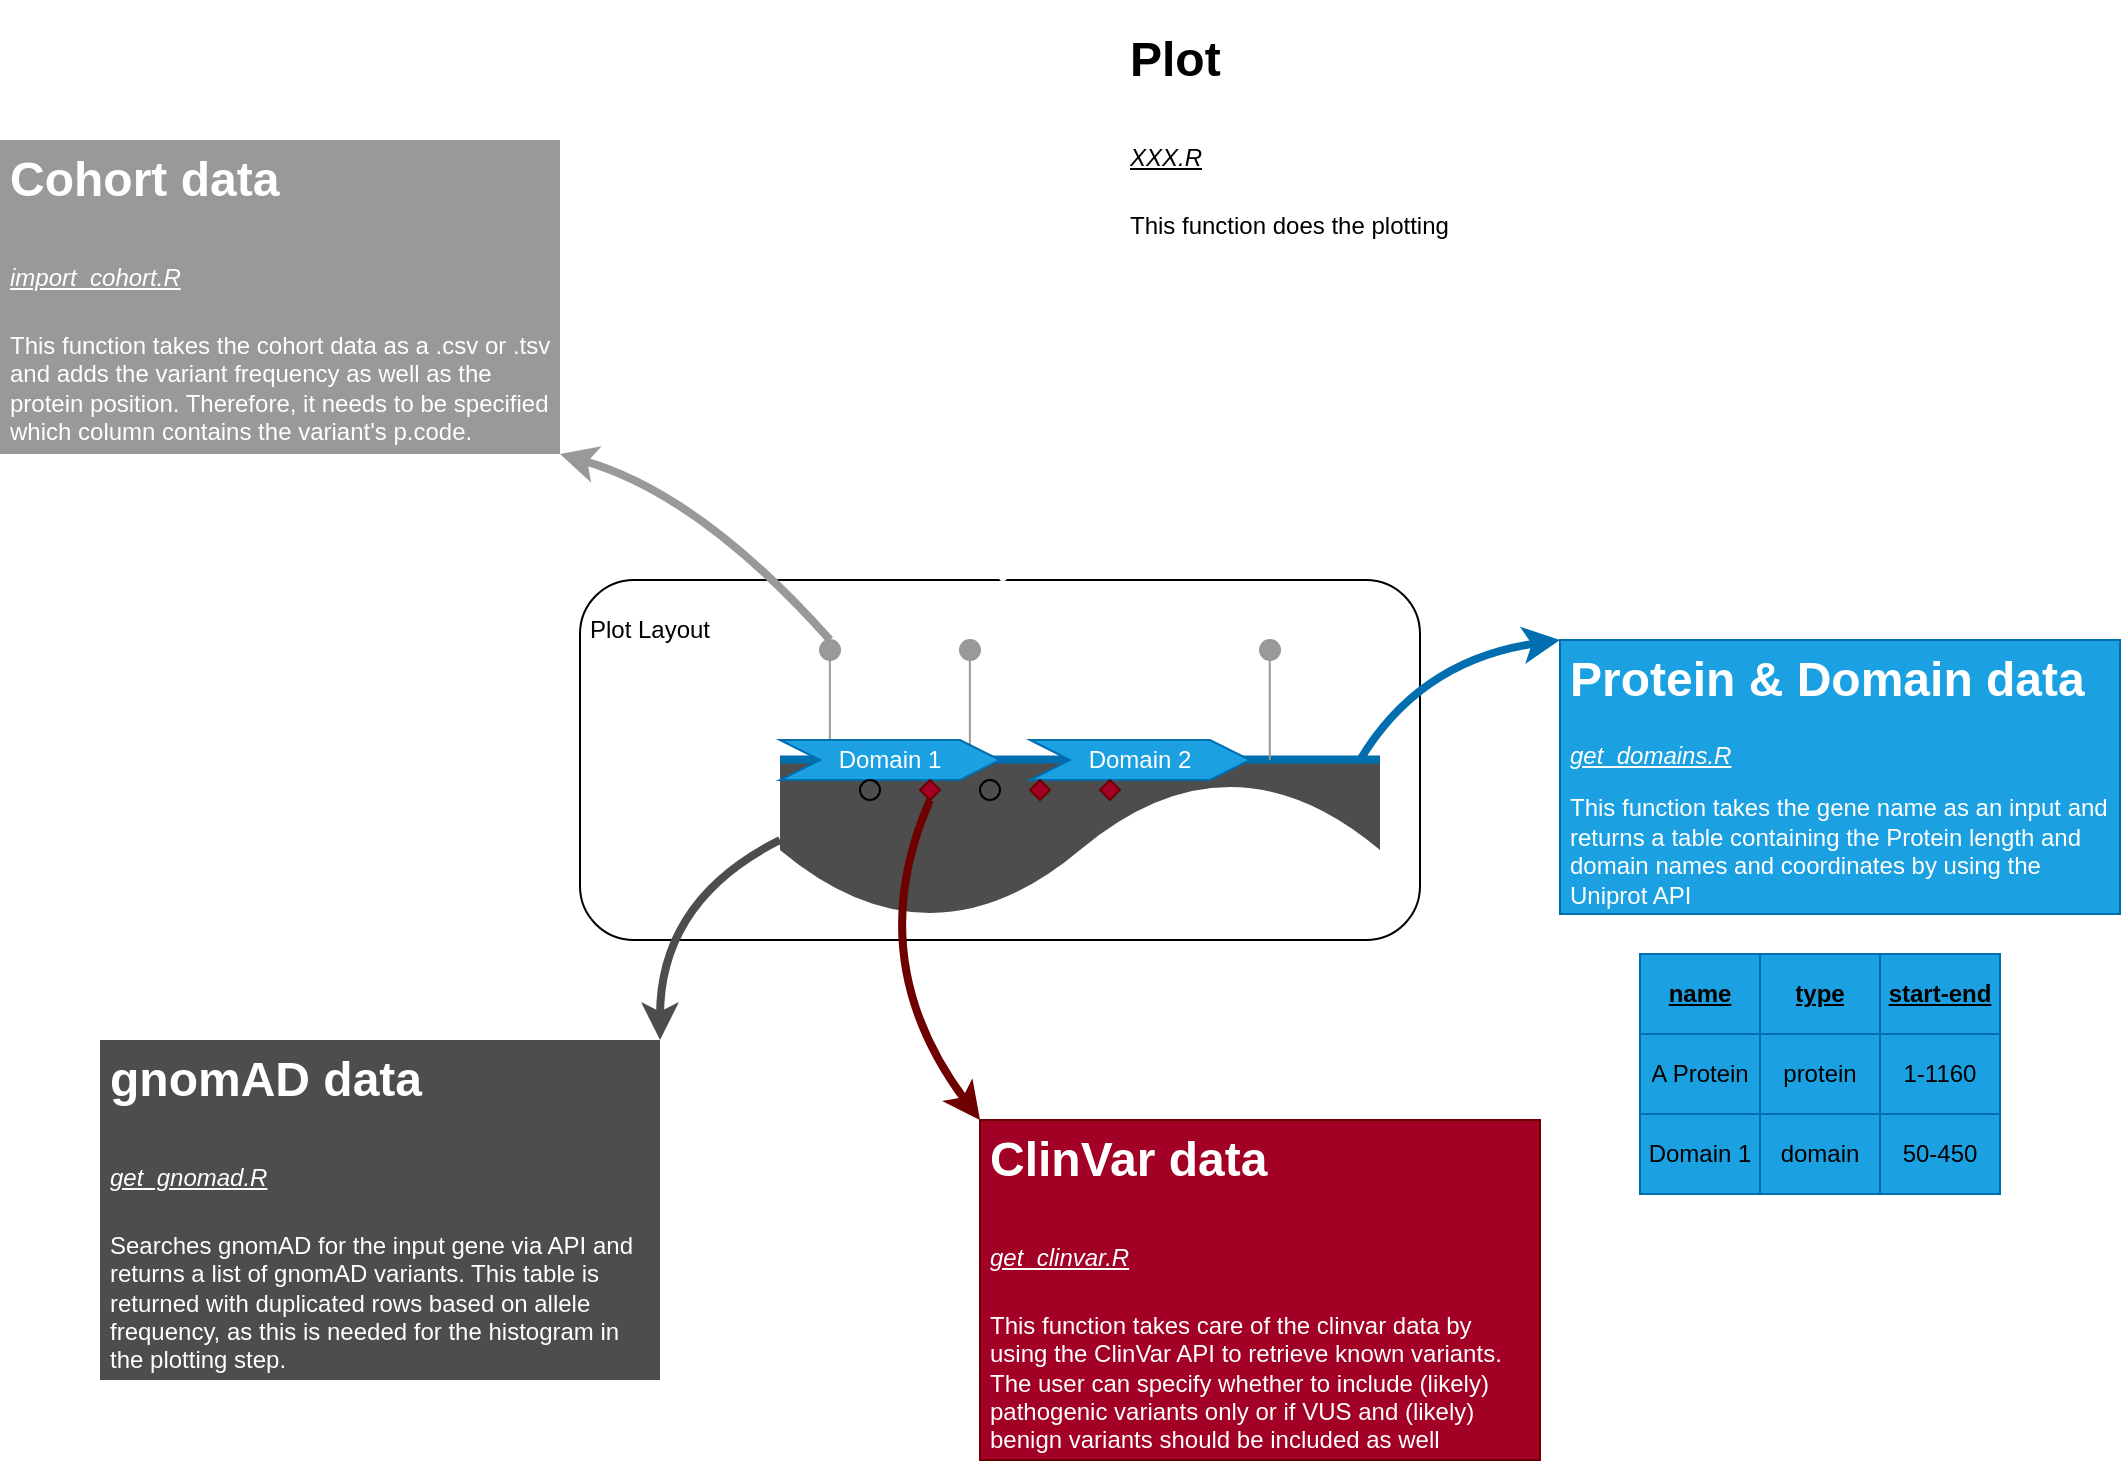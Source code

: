 <mxfile>
    <diagram id="cFt7la1Gk6weGgbceIwt" name="Page-1">
        <mxGraphModel dx="853" dy="658" grid="1" gridSize="10" guides="1" tooltips="1" connect="1" arrows="1" fold="1" page="1" pageScale="1" pageWidth="1169" pageHeight="827" math="0" shadow="0">
            <root>
                <mxCell id="0"/>
                <mxCell id="1" parent="0"/>
                <mxCell id="2" value="" style="rounded=1;whiteSpace=wrap;html=1;fillColor=none;" parent="1" vertex="1">
                    <mxGeometry x="360" y="333" width="420" height="180" as="geometry"/>
                </mxCell>
                <mxCell id="19" value="" style="shape=document;whiteSpace=wrap;html=1;boundedLbl=1;strokeColor=none;fillColor=#4D4D4D;size=0.875;" parent="1" vertex="1">
                    <mxGeometry x="460" y="423" width="300" height="80" as="geometry"/>
                </mxCell>
                <mxCell id="4" value="" style="endArrow=none;html=1;fillColor=#1ba1e2;strokeColor=#006EAF;strokeWidth=4;" parent="1" edge="1">
                    <mxGeometry width="50" height="50" relative="1" as="geometry">
                        <mxPoint x="460" y="422.71" as="sourcePoint"/>
                        <mxPoint x="760" y="422.71" as="targetPoint"/>
                    </mxGeometry>
                </mxCell>
                <mxCell id="5" value="" style="endArrow=none;html=1;strokeColor=#999999;" parent="1" edge="1">
                    <mxGeometry width="50" height="50" relative="1" as="geometry">
                        <mxPoint x="484.92" y="423" as="sourcePoint"/>
                        <mxPoint x="484.92" y="373" as="targetPoint"/>
                    </mxGeometry>
                </mxCell>
                <mxCell id="6" value="" style="endArrow=none;html=1;strokeColor=#999999;" parent="1" edge="1">
                    <mxGeometry width="50" height="50" relative="1" as="geometry">
                        <mxPoint x="554.92" y="423" as="sourcePoint"/>
                        <mxPoint x="554.92" y="373" as="targetPoint"/>
                    </mxGeometry>
                </mxCell>
                <mxCell id="7" value="" style="endArrow=none;html=1;strokeColor=#999999;" parent="1" edge="1">
                    <mxGeometry width="50" height="50" relative="1" as="geometry">
                        <mxPoint x="704.88" y="423" as="sourcePoint"/>
                        <mxPoint x="704.88" y="373" as="targetPoint"/>
                    </mxGeometry>
                </mxCell>
                <mxCell id="8" value="" style="ellipse;whiteSpace=wrap;html=1;aspect=fixed;fillColor=#999999;strokeColor=#999999;" parent="1" vertex="1">
                    <mxGeometry x="480" y="363" width="10" height="10" as="geometry"/>
                </mxCell>
                <mxCell id="9" value="" style="ellipse;whiteSpace=wrap;html=1;aspect=fixed;fillColor=#999999;strokeColor=#999999;" parent="1" vertex="1">
                    <mxGeometry x="550" y="363" width="10" height="10" as="geometry"/>
                </mxCell>
                <mxCell id="10" value="" style="ellipse;whiteSpace=wrap;html=1;aspect=fixed;fillColor=#999999;strokeColor=#999999;" parent="1" vertex="1">
                    <mxGeometry x="700" y="363" width="10" height="10" as="geometry"/>
                </mxCell>
                <mxCell id="11" value="Domain 1&lt;span style=&quot;color: rgba(0, 0, 0, 0); font-family: monospace; font-size: 0px; text-align: start;&quot;&gt;%3CmxGraphModel%3E%3Croot%3E%3CmxCell%20id%3D%220%22%2F%3E%3CmxCell%20id%3D%221%22%20parent%3D%220%22%2F%3E%3CmxCell%20id%3D%222%22%20value%3D%22%22%20style%3D%22ellipse%3BwhiteSpace%3Dwrap%3Bhtml%3D1%3Baspect%3Dfixed%3BfillColor%3D%23f0f0f0%3B%22%20vertex%3D%221%22%20parent%3D%221%22%3E%3CmxGeometry%20x%3D%22330%22%20y%3D%22520%22%20width%3D%2210%22%20height%3D%2210%22%20as%3D%22geometry%22%2F%3E%3C%2FmxCell%3E%3C%2Froot%3E%3C%2FmxGraphModel%3E&lt;/span&gt;" style="shape=step;perimeter=stepPerimeter;whiteSpace=wrap;html=1;fixedSize=1;fillColor=#1ba1e2;fontColor=#ffffff;strokeColor=#006EAF;" parent="1" vertex="1">
                    <mxGeometry x="460" y="413" width="110" height="20" as="geometry"/>
                </mxCell>
                <mxCell id="12" value="Domain 2&lt;span style=&quot;color: rgba(0, 0, 0, 0); font-family: monospace; font-size: 0px; text-align: start;&quot;&gt;%3CmxGraphModel%3E%3Croot%3E%3CmxCell%20id%3D%220%22%2F%3E%3CmxCell%20id%3D%221%22%20parent%3D%220%22%2F%3E%3CmxCell%20id%3D%222%22%20value%3D%22%22%20style%3D%22ellipse%3BwhiteSpace%3Dwrap%3Bhtml%3D1%3Baspect%3Dfixed%3BfillColor%3D%23f0f0f0%3B%22%20vertex%3D%221%22%20parent%3D%221%22%3E%3CmxGeometry%20x%3D%22330%22%20y%3D%22520%22%20width%3D%2210%22%20height%3D%2210%22%20as%3D%22geometry%22%2F%3E%3C%2FmxCell%3E%3C%2Froot%3E%3C%2FmxGraphModel%3&lt;/span&gt;" style="shape=step;perimeter=stepPerimeter;whiteSpace=wrap;html=1;fixedSize=1;fillColor=#1ba1e2;fontColor=#ffffff;strokeColor=#006EAF;" parent="1" vertex="1">
                    <mxGeometry x="585" y="413" width="110" height="20" as="geometry"/>
                </mxCell>
                <mxCell id="13" value="Plot Layout" style="text;html=1;strokeColor=none;fillColor=none;align=center;verticalAlign=middle;whiteSpace=wrap;rounded=0;" parent="1" vertex="1">
                    <mxGeometry x="360" y="343" width="70" height="30" as="geometry"/>
                </mxCell>
                <mxCell id="21" value="" style="ellipse;whiteSpace=wrap;html=1;aspect=fixed;fillColor=#4D4D4D;strokeColor=#000000;" parent="1" vertex="1">
                    <mxGeometry x="500" y="433" width="10" height="10" as="geometry"/>
                </mxCell>
                <mxCell id="22" value="" style="ellipse;whiteSpace=wrap;html=1;aspect=fixed;fillColor=#4D4D4D;strokeColor=#000000;" parent="1" vertex="1">
                    <mxGeometry x="560" y="433" width="10" height="10" as="geometry"/>
                </mxCell>
                <mxCell id="23" value="" style="rhombus;whiteSpace=wrap;html=1;strokeColor=#6F0000;fillColor=#a20025;fontColor=#ffffff;" parent="1" vertex="1">
                    <mxGeometry x="530" y="433" width="10" height="10" as="geometry"/>
                </mxCell>
                <mxCell id="24" value="" style="rhombus;whiteSpace=wrap;html=1;strokeColor=#6F0000;fillColor=#a20025;fontColor=#ffffff;" parent="1" vertex="1">
                    <mxGeometry x="585" y="433" width="10" height="10" as="geometry"/>
                </mxCell>
                <mxCell id="25" value="" style="rhombus;whiteSpace=wrap;html=1;strokeColor=#6F0000;fillColor=#a20025;fontColor=#ffffff;" parent="1" vertex="1">
                    <mxGeometry x="620" y="433" width="10" height="10" as="geometry"/>
                </mxCell>
                <mxCell id="28" value="&lt;h1&gt;Protein &amp;amp; Domain data&lt;/h1&gt;&lt;p&gt;&lt;u&gt;&lt;i&gt;get_domains.R&lt;/i&gt;&lt;/u&gt;&lt;/p&gt;&lt;p&gt;This function takes the gene name as an input and returns a table containing the Protein length and domain names and coordinates by using the Uniprot API&lt;/p&gt;" style="text;html=1;strokeColor=#006EAF;fillColor=#1ba1e2;spacing=5;spacingTop=-20;whiteSpace=wrap;overflow=hidden;rounded=0;fontColor=#ffffff;" parent="1" vertex="1">
                    <mxGeometry x="850" y="363" width="280" height="137" as="geometry"/>
                </mxCell>
                <mxCell id="29" value="" style="curved=1;endArrow=classic;html=1;strokeColor=#006EAF;strokeWidth=4;entryX=0;entryY=0;entryDx=0;entryDy=0;fillColor=#1ba1e2;" parent="1" target="28" edge="1">
                    <mxGeometry width="50" height="50" relative="1" as="geometry">
                        <mxPoint x="750" y="423" as="sourcePoint"/>
                        <mxPoint x="810" y="373" as="targetPoint"/>
                        <Array as="points">
                            <mxPoint x="780" y="373"/>
                        </Array>
                    </mxGeometry>
                </mxCell>
                <mxCell id="30" value="" style="shape=table;html=1;whiteSpace=wrap;startSize=0;container=1;collapsible=0;childLayout=tableLayout;strokeColor=#006EAF;fillColor=#1ba1e2;fontColor=#ffffff;" parent="1" vertex="1">
                    <mxGeometry x="890" y="520" width="180" height="120" as="geometry"/>
                </mxCell>
                <mxCell id="31" value="" style="shape=tableRow;horizontal=0;startSize=0;swimlaneHead=0;swimlaneBody=0;top=0;left=0;bottom=0;right=0;collapsible=0;dropTarget=0;fillColor=none;points=[[0,0.5],[1,0.5]];portConstraint=eastwest;strokeColor=default;" parent="30" vertex="1">
                    <mxGeometry width="180" height="40" as="geometry"/>
                </mxCell>
                <mxCell id="32" value="&lt;b&gt;&lt;u&gt;name&lt;/u&gt;&lt;/b&gt;" style="shape=partialRectangle;html=1;whiteSpace=wrap;connectable=0;fillColor=none;top=0;left=0;bottom=0;right=0;overflow=hidden;strokeColor=default;" parent="31" vertex="1">
                    <mxGeometry width="60" height="40" as="geometry">
                        <mxRectangle width="60" height="40" as="alternateBounds"/>
                    </mxGeometry>
                </mxCell>
                <mxCell id="33" value="&lt;b&gt;&lt;u&gt;type&lt;/u&gt;&lt;/b&gt;" style="shape=partialRectangle;html=1;whiteSpace=wrap;connectable=0;fillColor=none;top=0;left=0;bottom=0;right=0;overflow=hidden;strokeColor=default;" parent="31" vertex="1">
                    <mxGeometry x="60" width="60" height="40" as="geometry">
                        <mxRectangle width="60" height="40" as="alternateBounds"/>
                    </mxGeometry>
                </mxCell>
                <mxCell id="34" value="&lt;b&gt;&lt;u&gt;start-end&lt;/u&gt;&lt;/b&gt;" style="shape=partialRectangle;html=1;whiteSpace=wrap;connectable=0;fillColor=none;top=0;left=0;bottom=0;right=0;overflow=hidden;strokeColor=default;" parent="31" vertex="1">
                    <mxGeometry x="120" width="60" height="40" as="geometry">
                        <mxRectangle width="60" height="40" as="alternateBounds"/>
                    </mxGeometry>
                </mxCell>
                <mxCell id="35" value="" style="shape=tableRow;horizontal=0;startSize=0;swimlaneHead=0;swimlaneBody=0;top=0;left=0;bottom=0;right=0;collapsible=0;dropTarget=0;fillColor=none;points=[[0,0.5],[1,0.5]];portConstraint=eastwest;strokeColor=default;" parent="30" vertex="1">
                    <mxGeometry y="40" width="180" height="40" as="geometry"/>
                </mxCell>
                <mxCell id="36" value="A Protein" style="shape=partialRectangle;html=1;whiteSpace=wrap;connectable=0;fillColor=none;top=0;left=0;bottom=0;right=0;overflow=hidden;strokeColor=default;" parent="35" vertex="1">
                    <mxGeometry width="60" height="40" as="geometry">
                        <mxRectangle width="60" height="40" as="alternateBounds"/>
                    </mxGeometry>
                </mxCell>
                <mxCell id="37" value="protein" style="shape=partialRectangle;html=1;whiteSpace=wrap;connectable=0;fillColor=none;top=0;left=0;bottom=0;right=0;overflow=hidden;strokeColor=default;" parent="35" vertex="1">
                    <mxGeometry x="60" width="60" height="40" as="geometry">
                        <mxRectangle width="60" height="40" as="alternateBounds"/>
                    </mxGeometry>
                </mxCell>
                <mxCell id="38" value="1-1160" style="shape=partialRectangle;html=1;whiteSpace=wrap;connectable=0;fillColor=none;top=0;left=0;bottom=0;right=0;overflow=hidden;strokeColor=default;" parent="35" vertex="1">
                    <mxGeometry x="120" width="60" height="40" as="geometry">
                        <mxRectangle width="60" height="40" as="alternateBounds"/>
                    </mxGeometry>
                </mxCell>
                <mxCell id="39" value="" style="shape=tableRow;horizontal=0;startSize=0;swimlaneHead=0;swimlaneBody=0;top=0;left=0;bottom=0;right=0;collapsible=0;dropTarget=0;fillColor=none;points=[[0,0.5],[1,0.5]];portConstraint=eastwest;strokeColor=default;" parent="30" vertex="1">
                    <mxGeometry y="80" width="180" height="40" as="geometry"/>
                </mxCell>
                <mxCell id="40" value="Domain 1" style="shape=partialRectangle;html=1;whiteSpace=wrap;connectable=0;fillColor=none;top=0;left=0;bottom=0;right=0;overflow=hidden;strokeColor=default;" parent="39" vertex="1">
                    <mxGeometry width="60" height="40" as="geometry">
                        <mxRectangle width="60" height="40" as="alternateBounds"/>
                    </mxGeometry>
                </mxCell>
                <mxCell id="41" value="domain" style="shape=partialRectangle;html=1;whiteSpace=wrap;connectable=0;fillColor=none;top=0;left=0;bottom=0;right=0;overflow=hidden;strokeColor=default;" parent="39" vertex="1">
                    <mxGeometry x="60" width="60" height="40" as="geometry">
                        <mxRectangle width="60" height="40" as="alternateBounds"/>
                    </mxGeometry>
                </mxCell>
                <mxCell id="42" value="50-450" style="shape=partialRectangle;html=1;whiteSpace=wrap;connectable=0;fillColor=none;top=0;left=0;bottom=0;right=0;overflow=hidden;pointerEvents=1;strokeColor=default;" parent="39" vertex="1">
                    <mxGeometry x="120" width="60" height="40" as="geometry">
                        <mxRectangle width="60" height="40" as="alternateBounds"/>
                    </mxGeometry>
                </mxCell>
                <mxCell id="57" value="" style="endArrow=classic;html=1;strokeColor=#999999;strokeWidth=4;fillColor=#1ba1e2;entryX=1;entryY=1;entryDx=0;entryDy=0;curved=1;exitX=0.5;exitY=0;exitDx=0;exitDy=0;" parent="1" source="8" target="58" edge="1">
                    <mxGeometry width="50" height="50" relative="1" as="geometry">
                        <mxPoint x="490" y="313" as="sourcePoint"/>
                        <mxPoint x="490" y="193" as="targetPoint"/>
                        <Array as="points">
                            <mxPoint x="420" y="290"/>
                        </Array>
                    </mxGeometry>
                </mxCell>
                <mxCell id="58" value="&lt;h1&gt;&lt;span style=&quot;background-color: initial;&quot;&gt;Cohort data&lt;/span&gt;&lt;/h1&gt;&lt;h1&gt;&lt;span style=&quot;background-color: initial;&quot;&gt;&lt;i style=&quot;font-size: 12px; font-weight: normal; text-decoration-line: underline;&quot;&gt;import_cohort.R&lt;/i&gt;&lt;/span&gt;&lt;br&gt;&lt;/h1&gt;&lt;p&gt;This function takes the cohort data as a .csv or .tsv and adds the variant frequency as well as the protein position. Therefore, it needs to be specified which column contains the variant's p.code.&lt;/p&gt;" style="text;html=1;strokeColor=none;fillColor=#999999;spacing=5;spacingTop=-20;whiteSpace=wrap;overflow=hidden;rounded=0;fontColor=#ffffff;" parent="1" vertex="1">
                    <mxGeometry x="70" y="113" width="280" height="157" as="geometry"/>
                </mxCell>
                <mxCell id="59" value="" style="endArrow=classic;html=1;strokeColor=#6F0000;strokeWidth=4;fillColor=#a20025;curved=1;exitX=0.5;exitY=1;exitDx=0;exitDy=0;entryX=0;entryY=0;entryDx=0;entryDy=0;" parent="1" source="23" target="60" edge="1">
                    <mxGeometry width="50" height="50" relative="1" as="geometry">
                        <mxPoint x="540" y="701.71" as="sourcePoint"/>
                        <mxPoint x="535" y="603" as="targetPoint"/>
                        <Array as="points">
                            <mxPoint x="500" y="523"/>
                        </Array>
                    </mxGeometry>
                </mxCell>
                <mxCell id="60" value="&lt;h1&gt;&lt;span style=&quot;background-color: initial;&quot;&gt;ClinVar data&lt;/span&gt;&lt;/h1&gt;&lt;h1&gt;&lt;span style=&quot;background-color: initial;&quot;&gt;&lt;i style=&quot;font-size: 12px; font-weight: normal; text-decoration-line: underline;&quot;&gt;get_clinvar.R&lt;/i&gt;&lt;/span&gt;&lt;br&gt;&lt;/h1&gt;&lt;p&gt;This function takes care of the clinvar data by using the ClinVar API to retrieve known variants. The user can specify whether to include (likely) pathogenic variants only or if VUS and (likely) benign variants should be included as well&lt;/p&gt;" style="text;html=1;strokeColor=#6F0000;fillColor=#a20025;spacing=5;spacingTop=-20;whiteSpace=wrap;overflow=hidden;rounded=0;fontColor=#ffffff;" parent="1" vertex="1">
                    <mxGeometry x="560" y="603" width="280" height="170" as="geometry"/>
                </mxCell>
                <mxCell id="61" value="&lt;h1&gt;&lt;span style=&quot;background-color: initial;&quot;&gt;gnomAD data&lt;/span&gt;&lt;/h1&gt;&lt;h1&gt;&lt;span style=&quot;background-color: initial;&quot;&gt;&lt;i style=&quot;font-size: 12px; font-weight: normal; text-decoration-line: underline;&quot;&gt;get_gnomad.R&lt;/i&gt;&lt;/span&gt;&lt;br&gt;&lt;/h1&gt;&lt;p&gt;Searches gnomAD for the input gene via API and returns a list of gnomAD variants. This table is returned with duplicated rows based on allele frequency, as this is needed for the histogram in the plotting step.&amp;nbsp;&lt;/p&gt;" style="text;html=1;strokeColor=none;fillColor=#4D4D4D;spacing=5;spacingTop=-20;whiteSpace=wrap;overflow=hidden;rounded=0;fontColor=#ffffff;" parent="1" vertex="1">
                    <mxGeometry x="120" y="563" width="280" height="170" as="geometry"/>
                </mxCell>
                <mxCell id="63" value="" style="endArrow=classic;html=1;strokeColor=#4D4D4D;strokeWidth=4;fillColor=#a20025;curved=1;exitX=0;exitY=0.5;exitDx=0;exitDy=0;entryX=1;entryY=0;entryDx=0;entryDy=0;" parent="1" source="19" target="61" edge="1">
                    <mxGeometry width="50" height="50" relative="1" as="geometry">
                        <mxPoint x="445" y="503" as="sourcePoint"/>
                        <mxPoint x="470" y="663" as="targetPoint"/>
                        <Array as="points">
                            <mxPoint x="400" y="493"/>
                        </Array>
                    </mxGeometry>
                </mxCell>
                <mxCell id="64" value="&lt;h1&gt;&lt;span style=&quot;background-color: initial;&quot;&gt;&lt;font color=&quot;#000000&quot;&gt;Plot&lt;/font&gt;&lt;/span&gt;&lt;/h1&gt;&lt;h1&gt;&lt;font color=&quot;#000000&quot;&gt;&lt;i style=&quot;background-color: initial; font-size: 12px; font-weight: normal; text-decoration-line: underline;&quot;&gt;XXX.R&lt;/i&gt;&lt;br&gt;&lt;/font&gt;&lt;/h1&gt;&lt;p&gt;&lt;font color=&quot;#000000&quot;&gt;This function does the plotting&lt;/font&gt;&lt;/p&gt;" style="text;html=1;strokeColor=none;fillColor=#FFFFFF;spacing=5;spacingTop=-20;whiteSpace=wrap;overflow=hidden;rounded=0;fontColor=#ffffff;" parent="1" vertex="1">
                    <mxGeometry x="630" y="53" width="280" height="170" as="geometry"/>
                </mxCell>
                <mxCell id="65" value="" style="endArrow=classic;html=1;strokeColor=#FFFFFF;strokeWidth=4;fillColor=#1ba1e2;entryX=0;entryY=1;entryDx=0;entryDy=0;curved=1;exitX=0.5;exitY=0;exitDx=0;exitDy=0;" parent="1" source="2" target="64" edge="1">
                    <mxGeometry width="50" height="50" relative="1" as="geometry">
                        <mxPoint x="560" y="333" as="sourcePoint"/>
                        <mxPoint x="425" y="83" as="targetPoint"/>
                        <Array as="points">
                            <mxPoint x="630" y="280"/>
                        </Array>
                    </mxGeometry>
                </mxCell>
            </root>
        </mxGraphModel>
    </diagram>
</mxfile>